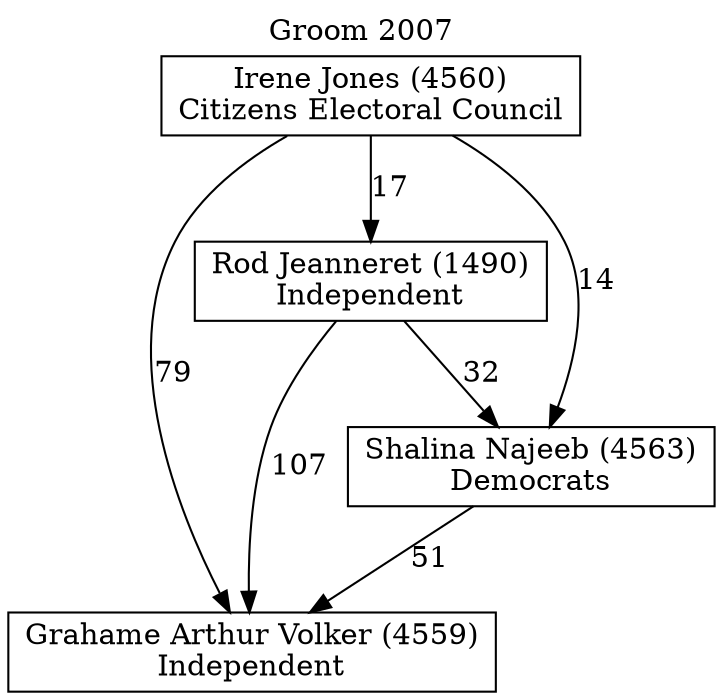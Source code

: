 // House preference flow
digraph "Grahame Arthur Volker (4559)_Groom_2007" {
	graph [label="Groom 2007" labelloc=t mclimit=10]
	node [shape=box]
	"Grahame Arthur Volker (4559)" [label="Grahame Arthur Volker (4559)
Independent"]
	"Irene Jones (4560)" [label="Irene Jones (4560)
Citizens Electoral Council"]
	"Rod Jeanneret (1490)" [label="Rod Jeanneret (1490)
Independent"]
	"Shalina Najeeb (4563)" [label="Shalina Najeeb (4563)
Democrats"]
	"Irene Jones (4560)" -> "Grahame Arthur Volker (4559)" [label=79]
	"Irene Jones (4560)" -> "Rod Jeanneret (1490)" [label=17]
	"Irene Jones (4560)" -> "Shalina Najeeb (4563)" [label=14]
	"Rod Jeanneret (1490)" -> "Grahame Arthur Volker (4559)" [label=107]
	"Rod Jeanneret (1490)" -> "Shalina Najeeb (4563)" [label=32]
	"Shalina Najeeb (4563)" -> "Grahame Arthur Volker (4559)" [label=51]
}
